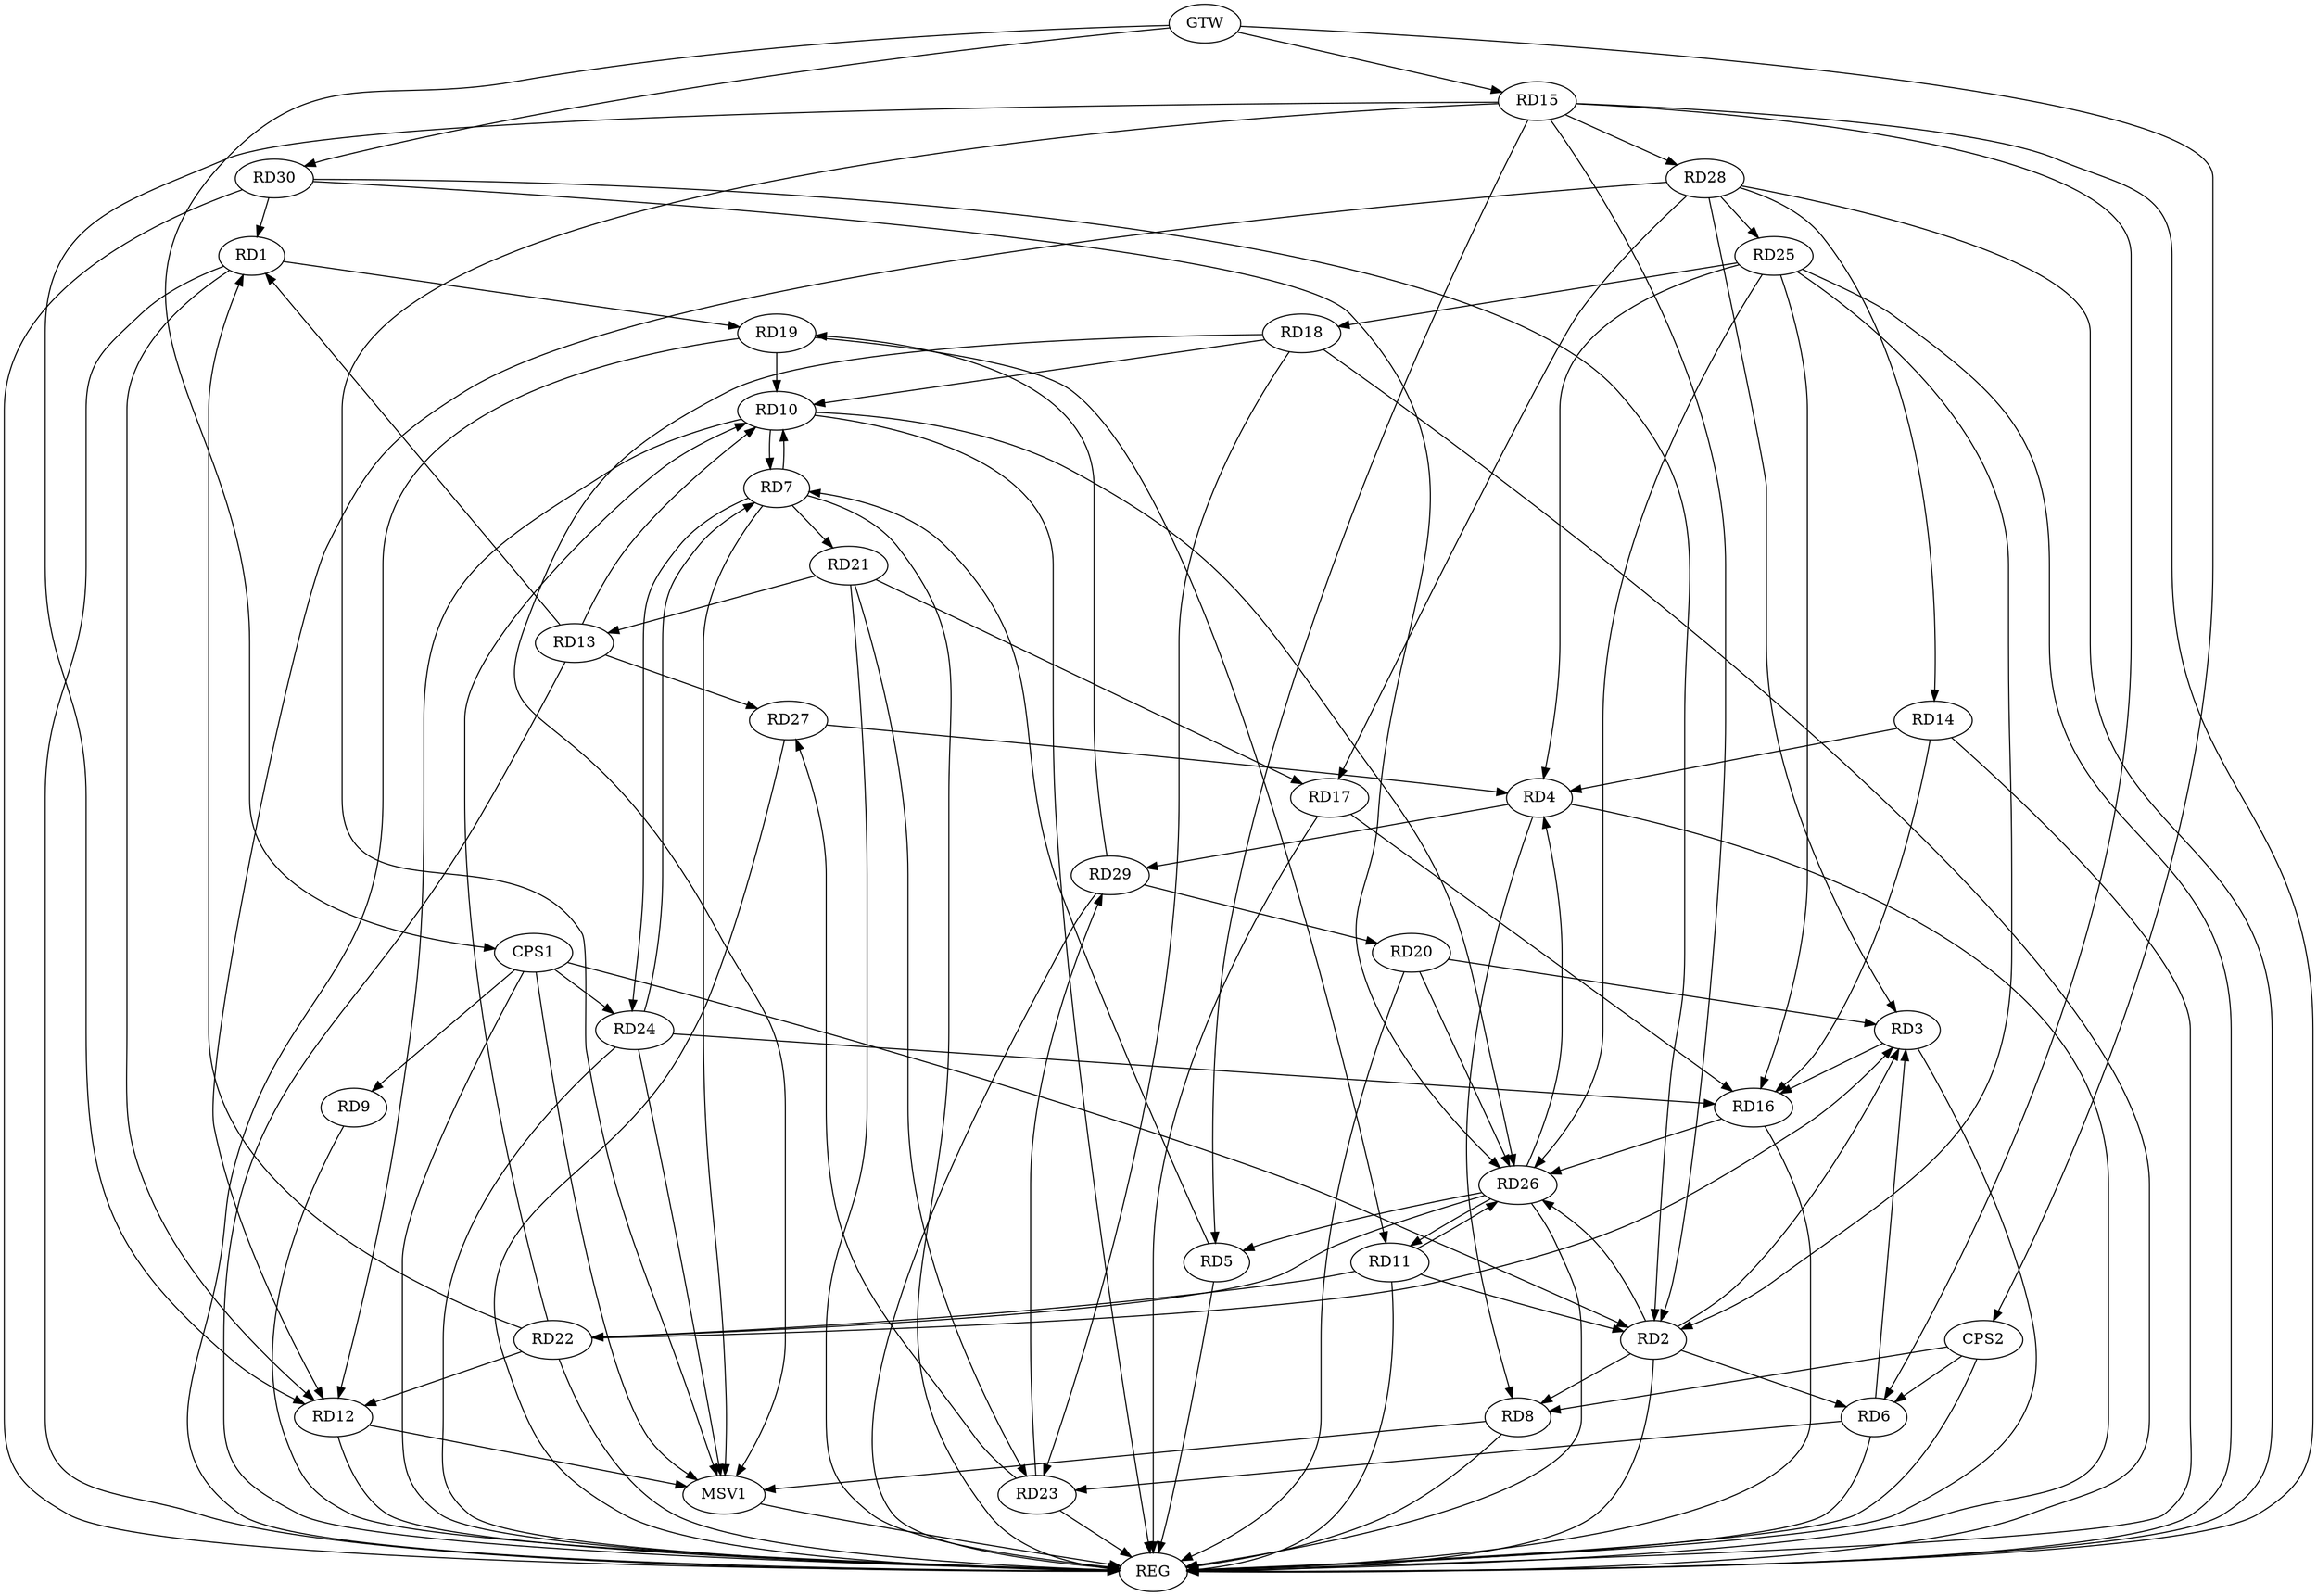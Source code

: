 strict digraph G {
  RD1 [ label="RD1" ];
  RD2 [ label="RD2" ];
  RD3 [ label="RD3" ];
  RD4 [ label="RD4" ];
  RD5 [ label="RD5" ];
  RD6 [ label="RD6" ];
  RD7 [ label="RD7" ];
  RD8 [ label="RD8" ];
  RD9 [ label="RD9" ];
  RD10 [ label="RD10" ];
  RD11 [ label="RD11" ];
  RD12 [ label="RD12" ];
  RD13 [ label="RD13" ];
  RD14 [ label="RD14" ];
  RD15 [ label="RD15" ];
  RD16 [ label="RD16" ];
  RD17 [ label="RD17" ];
  RD18 [ label="RD18" ];
  RD19 [ label="RD19" ];
  RD20 [ label="RD20" ];
  RD21 [ label="RD21" ];
  RD22 [ label="RD22" ];
  RD23 [ label="RD23" ];
  RD24 [ label="RD24" ];
  RD25 [ label="RD25" ];
  RD26 [ label="RD26" ];
  RD27 [ label="RD27" ];
  RD28 [ label="RD28" ];
  RD29 [ label="RD29" ];
  RD30 [ label="RD30" ];
  CPS1 [ label="CPS1" ];
  CPS2 [ label="CPS2" ];
  GTW [ label="GTW" ];
  REG [ label="REG" ];
  MSV1 [ label="MSV1" ];
  RD1 -> RD12;
  RD13 -> RD1;
  RD1 -> RD19;
  RD22 -> RD1;
  RD30 -> RD1;
  RD2 -> RD3;
  RD2 -> RD6;
  RD2 -> RD8;
  RD11 -> RD2;
  RD15 -> RD2;
  RD25 -> RD2;
  RD30 -> RD2;
  RD6 -> RD3;
  RD3 -> RD16;
  RD20 -> RD3;
  RD22 -> RD3;
  RD28 -> RD3;
  RD4 -> RD8;
  RD14 -> RD4;
  RD25 -> RD4;
  RD26 -> RD4;
  RD27 -> RD4;
  RD4 -> RD29;
  RD5 -> RD7;
  RD15 -> RD5;
  RD26 -> RD5;
  RD15 -> RD6;
  RD6 -> RD23;
  RD7 -> RD10;
  RD10 -> RD7;
  RD7 -> RD21;
  RD7 -> RD24;
  RD24 -> RD7;
  RD10 -> RD12;
  RD13 -> RD10;
  RD18 -> RD10;
  RD19 -> RD10;
  RD22 -> RD10;
  RD19 -> RD11;
  RD11 -> RD22;
  RD26 -> RD11;
  RD15 -> RD12;
  RD22 -> RD12;
  RD28 -> RD12;
  RD21 -> RD13;
  RD13 -> RD27;
  RD14 -> RD16;
  RD28 -> RD14;
  RD15 -> RD28;
  RD17 -> RD16;
  RD24 -> RD16;
  RD25 -> RD16;
  RD21 -> RD17;
  RD28 -> RD17;
  RD18 -> RD23;
  RD25 -> RD18;
  RD29 -> RD19;
  RD29 -> RD20;
  RD21 -> RD23;
  RD26 -> RD22;
  RD23 -> RD27;
  RD23 -> RD29;
  RD28 -> RD25;
  CPS1 -> RD9;
  CPS1 -> RD24;
  CPS1 -> RD2;
  CPS2 -> RD6;
  CPS2 -> RD8;
  GTW -> RD15;
  GTW -> RD30;
  GTW -> CPS1;
  GTW -> CPS2;
  RD1 -> REG;
  RD2 -> REG;
  RD3 -> REG;
  RD4 -> REG;
  RD5 -> REG;
  RD6 -> REG;
  RD7 -> REG;
  RD8 -> REG;
  RD9 -> REG;
  RD10 -> REG;
  RD11 -> REG;
  RD12 -> REG;
  RD13 -> REG;
  RD14 -> REG;
  RD15 -> REG;
  RD16 -> REG;
  RD17 -> REG;
  RD18 -> REG;
  RD19 -> REG;
  RD20 -> REG;
  RD21 -> REG;
  RD22 -> REG;
  RD23 -> REG;
  RD24 -> REG;
  RD25 -> REG;
  RD26 -> REG;
  RD27 -> REG;
  RD28 -> REG;
  RD29 -> REG;
  RD30 -> REG;
  CPS1 -> REG;
  CPS2 -> REG;
  RD2 -> RD26;
  RD30 -> RD26;
  RD20 -> RD26;
  RD16 -> RD26;
  RD10 -> RD26;
  RD11 -> RD26;
  RD25 -> RD26;
  RD7 -> MSV1;
  RD8 -> MSV1;
  RD12 -> MSV1;
  RD15 -> MSV1;
  RD18 -> MSV1;
  RD24 -> MSV1;
  CPS1 -> MSV1;
  MSV1 -> REG;
}
